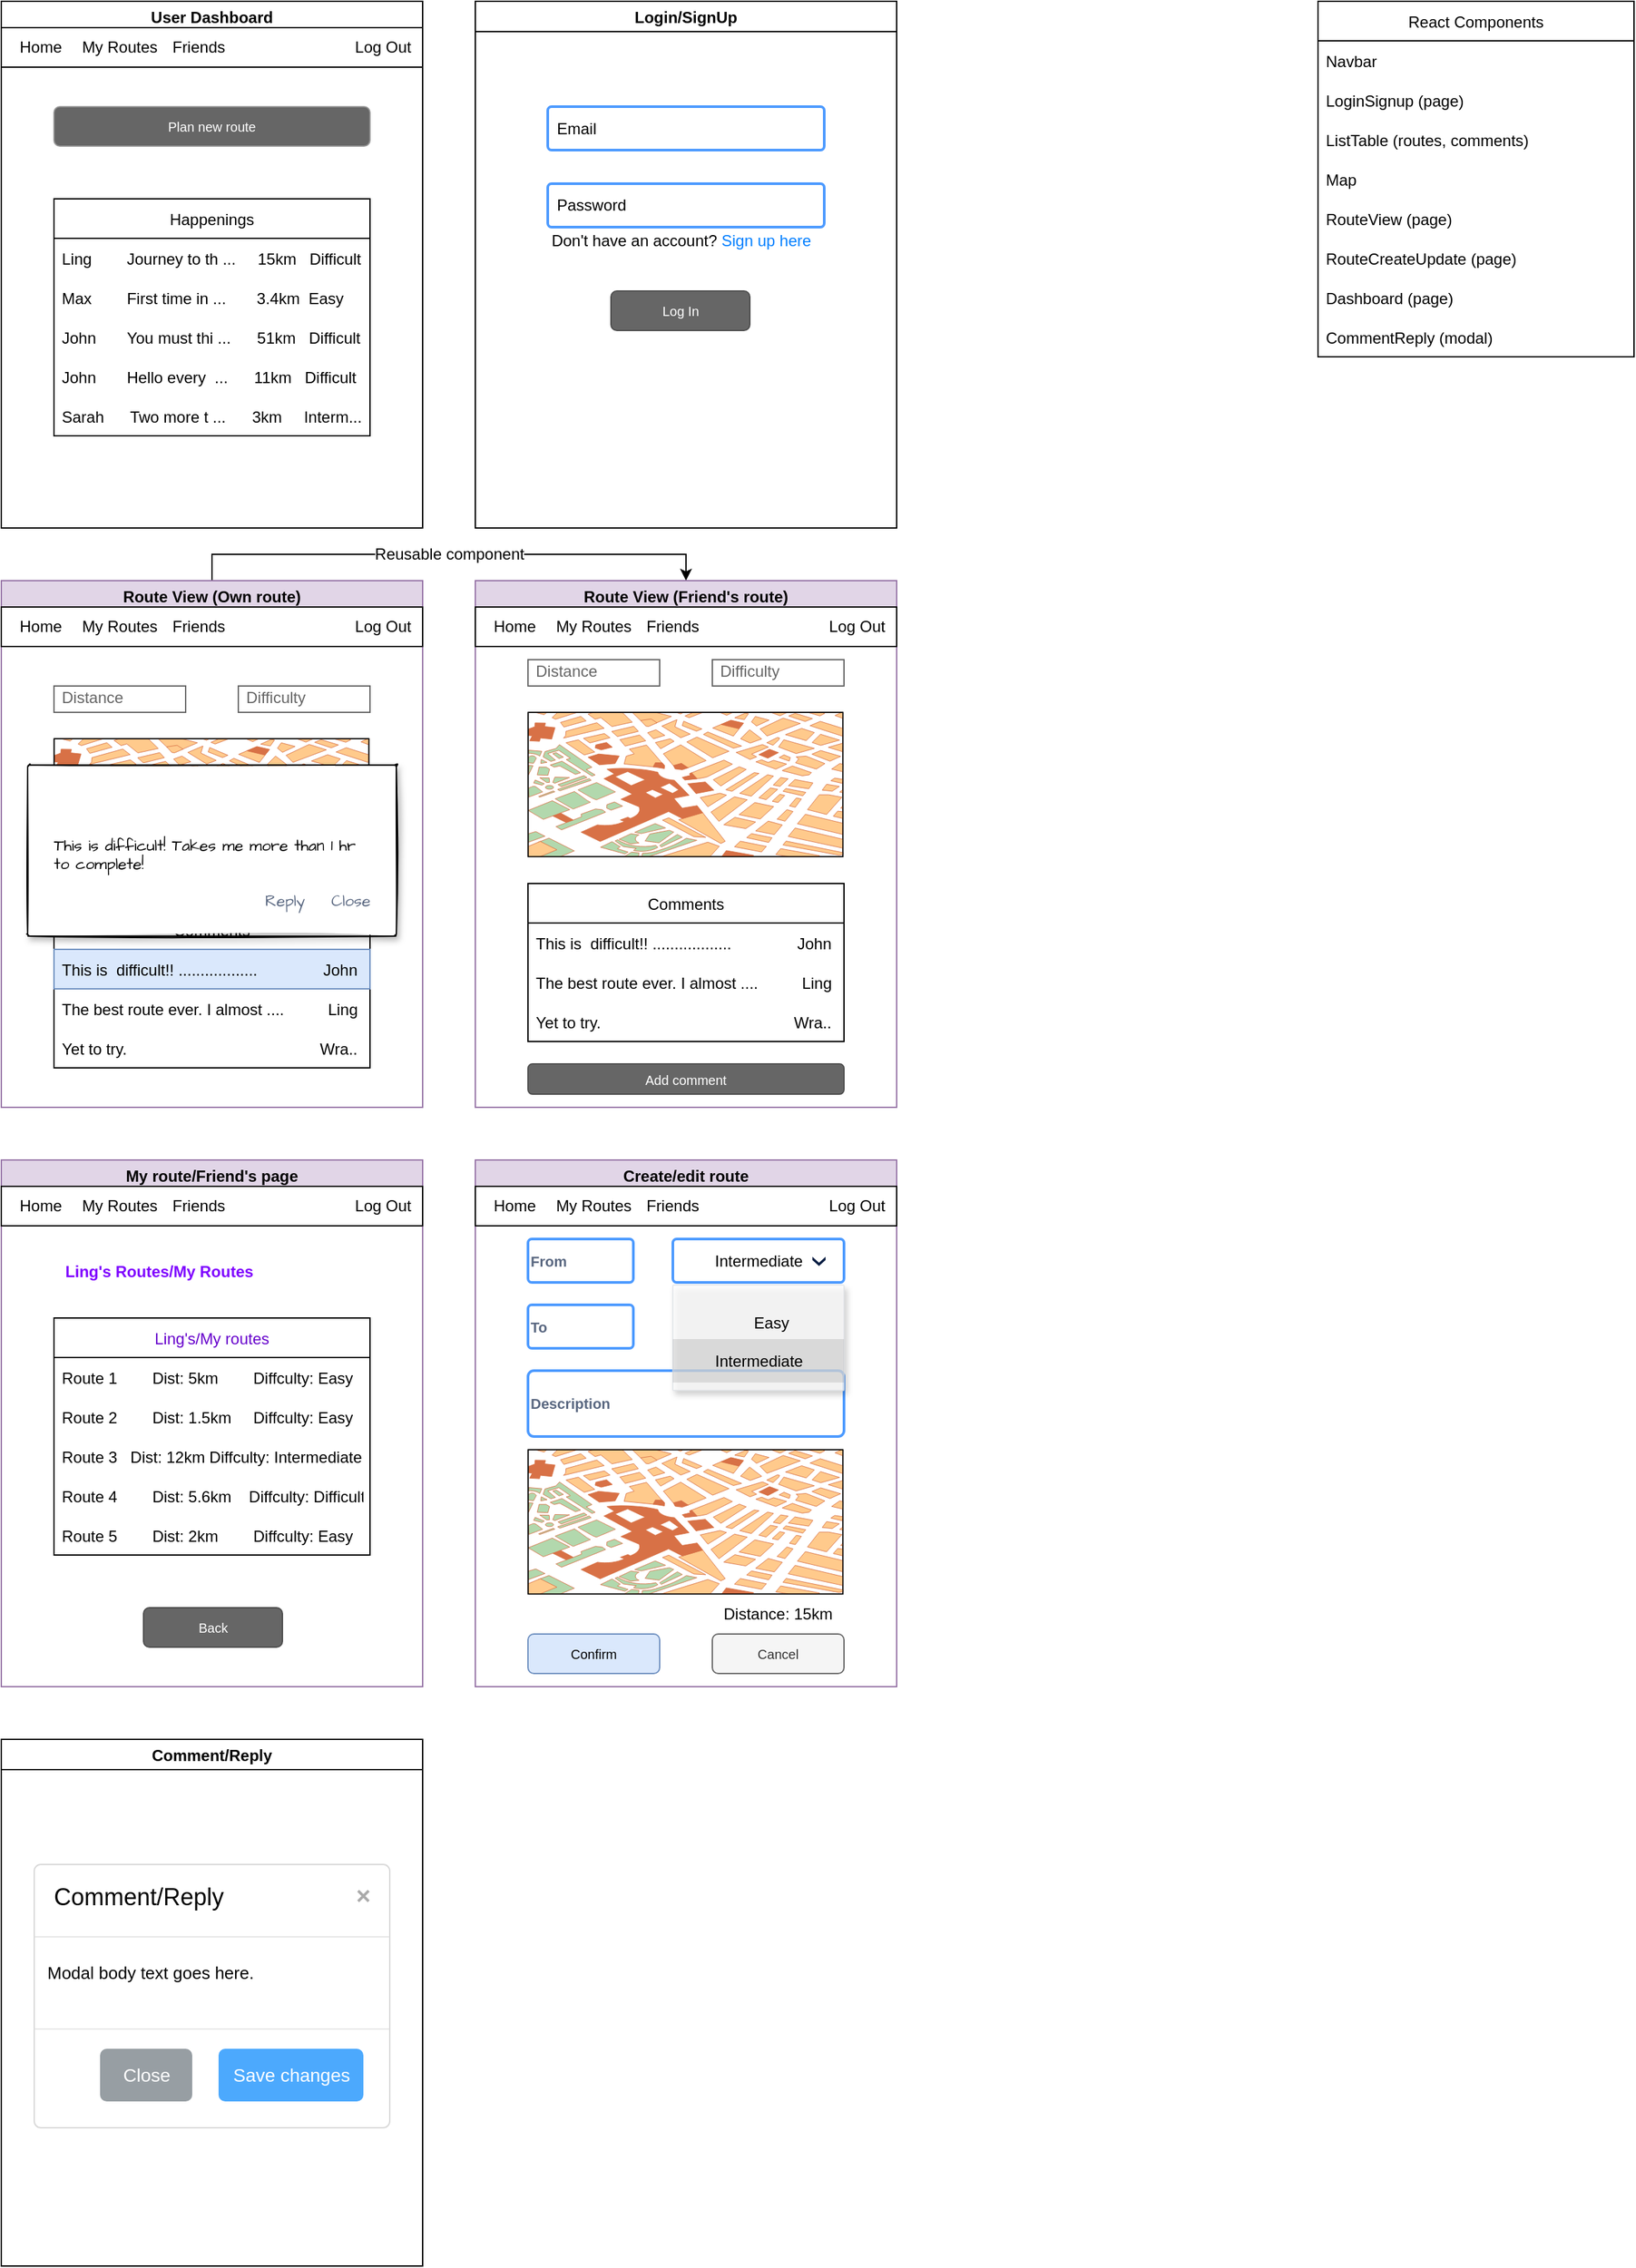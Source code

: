 <mxfile pages="3">
    <diagram id="ijsMgLKI9gWB-3X3msCG" name="wireframe">
        <mxGraphModel dx="857" dy="300" grid="1" gridSize="10" guides="1" tooltips="1" connect="1" arrows="1" fold="1" page="1" pageScale="1" pageWidth="1600" pageHeight="900" math="0" shadow="0">
            <root>
                <mxCell id="0"/>
                <mxCell id="1" parent="0"/>
                <mxCell id="XfzVAtJ2cAbNqWKF-CNj-1" value="User Dashboard" style="swimlane;" parent="1" vertex="1">
                    <mxGeometry x="40" y="40" width="320" height="400" as="geometry"/>
                </mxCell>
                <mxCell id="XfzVAtJ2cAbNqWKF-CNj-4" value="Plan new route" style="rounded=1;html=1;shadow=0;dashed=0;whiteSpace=wrap;fontSize=10;fillColor=#666666;align=center;strokeColor=#999999;fontColor=#ffffff;" parent="XfzVAtJ2cAbNqWKF-CNj-1" vertex="1">
                    <mxGeometry x="40" y="80" width="240" height="30" as="geometry"/>
                </mxCell>
                <mxCell id="XfzVAtJ2cAbNqWKF-CNj-5" value="Happenings" style="swimlane;fontStyle=0;childLayout=stackLayout;horizontal=1;startSize=30;horizontalStack=0;resizeParent=1;resizeParentMax=0;resizeLast=0;collapsible=1;marginBottom=0;" parent="XfzVAtJ2cAbNqWKF-CNj-1" vertex="1">
                    <mxGeometry x="40" y="150" width="240" height="180" as="geometry"/>
                </mxCell>
                <mxCell id="XfzVAtJ2cAbNqWKF-CNj-6" value="Ling        Journey to th ...     15km   Difficult" style="text;strokeColor=none;fillColor=none;align=left;verticalAlign=middle;spacingLeft=4;spacingRight=4;overflow=hidden;points=[[0,0.5],[1,0.5]];portConstraint=eastwest;rotatable=0;" parent="XfzVAtJ2cAbNqWKF-CNj-5" vertex="1">
                    <mxGeometry y="30" width="240" height="30" as="geometry"/>
                </mxCell>
                <mxCell id="XfzVAtJ2cAbNqWKF-CNj-9" value="Max        First time in ...       3.4km  Easy    " style="text;strokeColor=none;fillColor=none;align=left;verticalAlign=middle;spacingLeft=4;spacingRight=4;overflow=hidden;points=[[0,0.5],[1,0.5]];portConstraint=eastwest;rotatable=0;" parent="XfzVAtJ2cAbNqWKF-CNj-5" vertex="1">
                    <mxGeometry y="60" width="240" height="30" as="geometry"/>
                </mxCell>
                <mxCell id="XfzVAtJ2cAbNqWKF-CNj-10" value="John       You must thi ...      51km   Difficult" style="text;strokeColor=none;fillColor=none;align=left;verticalAlign=middle;spacingLeft=4;spacingRight=4;overflow=hidden;points=[[0,0.5],[1,0.5]];portConstraint=eastwest;rotatable=0;" parent="XfzVAtJ2cAbNqWKF-CNj-5" vertex="1">
                    <mxGeometry y="90" width="240" height="30" as="geometry"/>
                </mxCell>
                <mxCell id="DrAzTv0iVDfcV6oroCLQ-33" value="John       Hello every  ...      11km   Difficult" style="text;strokeColor=none;fillColor=none;align=left;verticalAlign=middle;spacingLeft=4;spacingRight=4;overflow=hidden;points=[[0,0.5],[1,0.5]];portConstraint=eastwest;rotatable=0;" parent="XfzVAtJ2cAbNqWKF-CNj-5" vertex="1">
                    <mxGeometry y="120" width="240" height="30" as="geometry"/>
                </mxCell>
                <mxCell id="DrAzTv0iVDfcV6oroCLQ-34" value="Sarah      Two more t ...      3km     Interm..." style="text;strokeColor=none;fillColor=none;align=left;verticalAlign=middle;spacingLeft=4;spacingRight=4;overflow=hidden;points=[[0,0.5],[1,0.5]];portConstraint=eastwest;rotatable=0;" parent="XfzVAtJ2cAbNqWKF-CNj-5" vertex="1">
                    <mxGeometry y="150" width="240" height="30" as="geometry"/>
                </mxCell>
                <mxCell id="dXpXbWHl_RfSbogLZ5bD-14" value="" style="group" parent="XfzVAtJ2cAbNqWKF-CNj-1" vertex="1" connectable="0">
                    <mxGeometry y="20" width="320" height="30" as="geometry"/>
                </mxCell>
                <mxCell id="dXpXbWHl_RfSbogLZ5bD-10" value="" style="rounded=0;whiteSpace=wrap;html=1;fontSize=12;" parent="dXpXbWHl_RfSbogLZ5bD-14" vertex="1">
                    <mxGeometry width="320" height="30" as="geometry"/>
                </mxCell>
                <mxCell id="dXpXbWHl_RfSbogLZ5bD-9" value="Log Out" style="text;html=1;strokeColor=none;fillColor=none;align=center;verticalAlign=middle;whiteSpace=wrap;rounded=0;fontSize=12;" parent="dXpXbWHl_RfSbogLZ5bD-14" vertex="1">
                    <mxGeometry x="260" width="60" height="30" as="geometry"/>
                </mxCell>
                <mxCell id="dXpXbWHl_RfSbogLZ5bD-11" value="Home" style="text;html=1;strokeColor=none;fillColor=none;align=center;verticalAlign=middle;whiteSpace=wrap;rounded=0;fontSize=12;" parent="dXpXbWHl_RfSbogLZ5bD-14" vertex="1">
                    <mxGeometry width="60" height="30" as="geometry"/>
                </mxCell>
                <mxCell id="dXpXbWHl_RfSbogLZ5bD-12" value="My Routes" style="text;html=1;strokeColor=none;fillColor=none;align=center;verticalAlign=middle;whiteSpace=wrap;rounded=0;fontSize=12;" parent="dXpXbWHl_RfSbogLZ5bD-14" vertex="1">
                    <mxGeometry x="60" width="60" height="30" as="geometry"/>
                </mxCell>
                <mxCell id="dXpXbWHl_RfSbogLZ5bD-13" value="Friends" style="text;html=1;strokeColor=none;fillColor=none;align=center;verticalAlign=middle;whiteSpace=wrap;rounded=0;fontSize=12;" parent="dXpXbWHl_RfSbogLZ5bD-14" vertex="1">
                    <mxGeometry x="120" width="60" height="30" as="geometry"/>
                </mxCell>
                <mxCell id="XfzVAtJ2cAbNqWKF-CNj-135" value="Reusable component" style="edgeStyle=orthogonalEdgeStyle;rounded=0;orthogonalLoop=1;jettySize=auto;html=1;exitX=0.5;exitY=0;exitDx=0;exitDy=0;entryX=0.5;entryY=0;entryDx=0;entryDy=0;fontSize=12;" parent="1" source="XfzVAtJ2cAbNqWKF-CNj-57" target="XfzVAtJ2cAbNqWKF-CNj-125" edge="1">
                    <mxGeometry relative="1" as="geometry"/>
                </mxCell>
                <mxCell id="XfzVAtJ2cAbNqWKF-CNj-57" value="Route View (Own route)" style="swimlane;fillColor=#e1d5e7;strokeColor=#9673a6;" parent="1" vertex="1">
                    <mxGeometry x="40" y="480" width="320" height="400" as="geometry"/>
                </mxCell>
                <mxCell id="XfzVAtJ2cAbNqWKF-CNj-82" value="Distance" style="strokeWidth=1;shadow=0;dashed=0;align=center;html=1;shape=mxgraph.mockup.text.textBox;fontColor=#666666;align=left;fontSize=12;spacingLeft=4;spacingTop=-3;strokeColor=#666666;mainText=" parent="XfzVAtJ2cAbNqWKF-CNj-57" vertex="1">
                    <mxGeometry x="40" y="80" width="100" height="20" as="geometry"/>
                </mxCell>
                <mxCell id="XfzVAtJ2cAbNqWKF-CNj-85" value="Difficulty" style="strokeWidth=1;shadow=0;dashed=0;align=center;html=1;shape=mxgraph.mockup.text.textBox;fontColor=#666666;align=left;fontSize=12;spacingLeft=4;spacingTop=-3;strokeColor=#666666;mainText=" parent="XfzVAtJ2cAbNqWKF-CNj-57" vertex="1">
                    <mxGeometry x="180" y="80" width="100" height="20" as="geometry"/>
                </mxCell>
                <mxCell id="XfzVAtJ2cAbNqWKF-CNj-86" value="" style="verticalLabelPosition=bottom;shadow=0;dashed=0;align=center;html=1;verticalAlign=top;strokeWidth=1;shape=mxgraph.mockup.misc.map;fontSize=12;" parent="XfzVAtJ2cAbNqWKF-CNj-57" vertex="1">
                    <mxGeometry x="40" y="120" width="240" height="110" as="geometry"/>
                </mxCell>
                <mxCell id="XfzVAtJ2cAbNqWKF-CNj-87" value="Comments" style="swimlane;fontStyle=0;childLayout=stackLayout;horizontal=1;startSize=30;horizontalStack=0;resizeParent=1;resizeParentMax=0;resizeLast=0;collapsible=1;marginBottom=0;" parent="XfzVAtJ2cAbNqWKF-CNj-57" vertex="1">
                    <mxGeometry x="40" y="250" width="240" height="120" as="geometry"/>
                </mxCell>
                <mxCell id="XfzVAtJ2cAbNqWKF-CNj-88" value="This is  difficult!! ..................               John" style="text;strokeColor=#6c8ebf;fillColor=#dae8fc;align=left;verticalAlign=middle;spacingLeft=4;spacingRight=4;overflow=hidden;points=[[0,0.5],[1,0.5]];portConstraint=eastwest;rotatable=0;" parent="XfzVAtJ2cAbNqWKF-CNj-87" vertex="1">
                    <mxGeometry y="30" width="240" height="30" as="geometry"/>
                </mxCell>
                <mxCell id="XfzVAtJ2cAbNqWKF-CNj-89" value="The best route ever. I almost ....          Ling" style="text;strokeColor=none;fillColor=none;align=left;verticalAlign=middle;spacingLeft=4;spacingRight=4;overflow=hidden;points=[[0,0.5],[1,0.5]];portConstraint=eastwest;rotatable=0;" parent="XfzVAtJ2cAbNqWKF-CNj-87" vertex="1">
                    <mxGeometry y="60" width="240" height="30" as="geometry"/>
                </mxCell>
                <mxCell id="XfzVAtJ2cAbNqWKF-CNj-90" value="Yet to try.                                            Wra.." style="text;strokeColor=none;fillColor=none;align=left;verticalAlign=middle;spacingLeft=4;spacingRight=4;overflow=hidden;points=[[0,0.5],[1,0.5]];portConstraint=eastwest;rotatable=0;" parent="XfzVAtJ2cAbNqWKF-CNj-87" vertex="1">
                    <mxGeometry y="90" width="240" height="30" as="geometry"/>
                </mxCell>
                <mxCell id="XfzVAtJ2cAbNqWKF-CNj-100" value="This is difficult! Takes me more than 1 hr to complete!" style="html=1;rounded=1;fontSize=12;align=left;shadow=1;arcSize=1;whiteSpace=wrap;spacing=20;verticalAlign=top;spacingTop=30;sketch=1;hachureGap=4;pointerEvents=0;fontFamily=Architects Daughter;fontSource=https%3A%2F%2Ffonts.googleapis.com%2Fcss%3Ffamily%3DArchitects%2BDaughter;" parent="XfzVAtJ2cAbNqWKF-CNj-57" vertex="1">
                    <mxGeometry x="20" y="140" width="280" height="130" as="geometry"/>
                </mxCell>
                <mxCell id="XfzVAtJ2cAbNqWKF-CNj-102" value="Close" style="dashed=0;html=1;rounded=1;fillColor=none;strokeColor=none;fontSize=12;align=center;fontStyle=0;strokeWidth=2;fontColor=#596780;sketch=1;hachureGap=4;pointerEvents=0;fontFamily=Architects Daughter;fontSource=https%3A%2F%2Ffonts.googleapis.com%2Fcss%3Ffamily%3DArchitects%2BDaughter;" parent="XfzVAtJ2cAbNqWKF-CNj-100" vertex="1">
                    <mxGeometry x="1" y="1" width="50" height="33" relative="1" as="geometry">
                        <mxPoint x="-60" y="-43" as="offset"/>
                    </mxGeometry>
                </mxCell>
                <mxCell id="XfzVAtJ2cAbNqWKF-CNj-137" value="Reply" style="dashed=0;html=1;rounded=1;fillColor=none;strokeColor=none;fontSize=12;align=center;fontStyle=0;strokeWidth=2;fontColor=#596780;sketch=1;hachureGap=4;pointerEvents=0;fontFamily=Architects Daughter;fontSource=https%3A%2F%2Ffonts.googleapis.com%2Fcss%3Ffamily%3DArchitects%2BDaughter;" parent="XfzVAtJ2cAbNqWKF-CNj-100" vertex="1">
                    <mxGeometry x="1" y="1" width="50" height="33" relative="1" as="geometry">
                        <mxPoint x="-110" y="-43" as="offset"/>
                    </mxGeometry>
                </mxCell>
                <mxCell id="dXpXbWHl_RfSbogLZ5bD-21" value="" style="group" parent="XfzVAtJ2cAbNqWKF-CNj-57" vertex="1" connectable="0">
                    <mxGeometry y="20" width="320" height="30" as="geometry"/>
                </mxCell>
                <mxCell id="dXpXbWHl_RfSbogLZ5bD-22" value="" style="rounded=0;whiteSpace=wrap;html=1;fontSize=12;" parent="dXpXbWHl_RfSbogLZ5bD-21" vertex="1">
                    <mxGeometry width="320" height="30" as="geometry"/>
                </mxCell>
                <mxCell id="dXpXbWHl_RfSbogLZ5bD-23" value="Log Out" style="text;html=1;strokeColor=none;fillColor=none;align=center;verticalAlign=middle;whiteSpace=wrap;rounded=0;fontSize=12;" parent="dXpXbWHl_RfSbogLZ5bD-21" vertex="1">
                    <mxGeometry x="260" width="60" height="30" as="geometry"/>
                </mxCell>
                <mxCell id="dXpXbWHl_RfSbogLZ5bD-24" value="Home" style="text;html=1;strokeColor=none;fillColor=none;align=center;verticalAlign=middle;whiteSpace=wrap;rounded=0;fontSize=12;" parent="dXpXbWHl_RfSbogLZ5bD-21" vertex="1">
                    <mxGeometry width="60" height="30" as="geometry"/>
                </mxCell>
                <mxCell id="dXpXbWHl_RfSbogLZ5bD-25" value="My Routes" style="text;html=1;strokeColor=none;fillColor=none;align=center;verticalAlign=middle;whiteSpace=wrap;rounded=0;fontSize=12;" parent="dXpXbWHl_RfSbogLZ5bD-21" vertex="1">
                    <mxGeometry x="60" width="60" height="30" as="geometry"/>
                </mxCell>
                <mxCell id="dXpXbWHl_RfSbogLZ5bD-26" value="Friends" style="text;html=1;strokeColor=none;fillColor=none;align=center;verticalAlign=middle;whiteSpace=wrap;rounded=0;fontSize=12;" parent="dXpXbWHl_RfSbogLZ5bD-21" vertex="1">
                    <mxGeometry x="120" width="60" height="30" as="geometry"/>
                </mxCell>
                <mxCell id="XfzVAtJ2cAbNqWKF-CNj-113" value="Create/edit route" style="swimlane;fillColor=#e1d5e7;strokeColor=#9673a6;" parent="1" vertex="1">
                    <mxGeometry x="400" y="920" width="320" height="400" as="geometry"/>
                </mxCell>
                <mxCell id="XfzVAtJ2cAbNqWKF-CNj-146" value="Cancel" style="rounded=1;html=1;shadow=0;dashed=0;whiteSpace=wrap;fontSize=10;fillColor=#f5f5f5;align=center;strokeColor=#666666;fontColor=#333333;" parent="XfzVAtJ2cAbNqWKF-CNj-113" vertex="1">
                    <mxGeometry x="180" y="360" width="100" height="30" as="geometry"/>
                </mxCell>
                <mxCell id="dXpXbWHl_RfSbogLZ5bD-15" value="" style="group" parent="XfzVAtJ2cAbNqWKF-CNj-113" vertex="1" connectable="0">
                    <mxGeometry y="20" width="320" height="30" as="geometry"/>
                </mxCell>
                <mxCell id="dXpXbWHl_RfSbogLZ5bD-16" value="" style="rounded=0;whiteSpace=wrap;html=1;fontSize=12;" parent="dXpXbWHl_RfSbogLZ5bD-15" vertex="1">
                    <mxGeometry width="320" height="30" as="geometry"/>
                </mxCell>
                <mxCell id="dXpXbWHl_RfSbogLZ5bD-17" value="Log Out" style="text;html=1;strokeColor=none;fillColor=none;align=center;verticalAlign=middle;whiteSpace=wrap;rounded=0;fontSize=12;" parent="dXpXbWHl_RfSbogLZ5bD-15" vertex="1">
                    <mxGeometry x="260" width="60" height="30" as="geometry"/>
                </mxCell>
                <mxCell id="dXpXbWHl_RfSbogLZ5bD-18" value="Home" style="text;html=1;strokeColor=none;fillColor=none;align=center;verticalAlign=middle;whiteSpace=wrap;rounded=0;fontSize=12;" parent="dXpXbWHl_RfSbogLZ5bD-15" vertex="1">
                    <mxGeometry width="60" height="30" as="geometry"/>
                </mxCell>
                <mxCell id="dXpXbWHl_RfSbogLZ5bD-19" value="My Routes" style="text;html=1;strokeColor=none;fillColor=none;align=center;verticalAlign=middle;whiteSpace=wrap;rounded=0;fontSize=12;" parent="dXpXbWHl_RfSbogLZ5bD-15" vertex="1">
                    <mxGeometry x="60" width="60" height="30" as="geometry"/>
                </mxCell>
                <mxCell id="dXpXbWHl_RfSbogLZ5bD-20" value="Friends" style="text;html=1;strokeColor=none;fillColor=none;align=center;verticalAlign=middle;whiteSpace=wrap;rounded=0;fontSize=12;" parent="dXpXbWHl_RfSbogLZ5bD-15" vertex="1">
                    <mxGeometry x="120" width="60" height="30" as="geometry"/>
                </mxCell>
                <mxCell id="DrAzTv0iVDfcV6oroCLQ-32" value="Confirm" style="rounded=1;html=1;shadow=0;dashed=0;whiteSpace=wrap;fontSize=10;fillColor=#dae8fc;align=center;strokeColor=#6c8ebf;" parent="XfzVAtJ2cAbNqWKF-CNj-113" vertex="1">
                    <mxGeometry x="40" y="360" width="100" height="30" as="geometry"/>
                </mxCell>
                <mxCell id="DrAzTv0iVDfcV6oroCLQ-41" value="" style="group" parent="XfzVAtJ2cAbNqWKF-CNj-113" vertex="1" connectable="0">
                    <mxGeometry x="40" y="60" width="80" height="33" as="geometry"/>
                </mxCell>
                <mxCell id="DrAzTv0iVDfcV6oroCLQ-38" value="" style="rounded=1;arcSize=9;align=left;spacingLeft=5;strokeColor=#4C9AFF;html=1;strokeWidth=2;fontSize=12" parent="DrAzTv0iVDfcV6oroCLQ-41" vertex="1">
                    <mxGeometry width="80" height="33" as="geometry"/>
                </mxCell>
                <mxCell id="DrAzTv0iVDfcV6oroCLQ-37" value="From" style="fillColor=none;strokeColor=none;html=1;fontSize=11;fontStyle=0;align=left;fontColor=#596780;fontStyle=1;fontSize=11" parent="DrAzTv0iVDfcV6oroCLQ-41" vertex="1">
                    <mxGeometry y="6.5" width="75" height="20" as="geometry"/>
                </mxCell>
                <mxCell id="DrAzTv0iVDfcV6oroCLQ-46" value="&lt;span style=&quot;text-align: center&quot;&gt;Intermediate&lt;/span&gt;" style="rounded=1;arcSize=9;fillColor=#ffffff;strokeColor=#4C9AFF;html=1;strokeWidth=2;spacingLeft=30;fontColor=#000000;align=left;fontSize=12;" parent="XfzVAtJ2cAbNqWKF-CNj-113" vertex="1">
                    <mxGeometry x="150" y="60" width="130" height="33" as="geometry"/>
                </mxCell>
                <mxCell id="DrAzTv0iVDfcV6oroCLQ-47" value="" style="shape=step;whiteSpace=wrap;html=1;rounded=0;strokeColor=none;strokeWidth=2;fillColor=#0A1E43;gradientColor=none;fontFamily=Verdana;fontSize=14;fontColor=#000000;align=left;direction=south;size=0.65;" parent="DrAzTv0iVDfcV6oroCLQ-46" vertex="1">
                    <mxGeometry x="1" y="0.5" width="10" height="7" relative="1" as="geometry">
                        <mxPoint x="-24" y="-3" as="offset"/>
                    </mxGeometry>
                </mxCell>
                <mxCell id="DrAzTv0iVDfcV6oroCLQ-52" value="" style="verticalLabelPosition=bottom;shadow=0;dashed=0;align=center;html=1;verticalAlign=top;strokeWidth=1;shape=mxgraph.mockup.misc.map;fontSize=12;" parent="XfzVAtJ2cAbNqWKF-CNj-113" vertex="1">
                    <mxGeometry x="40" y="220" width="240" height="110" as="geometry"/>
                </mxCell>
                <mxCell id="DrAzTv0iVDfcV6oroCLQ-62" value="Distance: 15km" style="text;html=1;strokeColor=none;fillColor=none;align=center;verticalAlign=middle;whiteSpace=wrap;rounded=0;fontSize=12;opacity=70;" parent="XfzVAtJ2cAbNqWKF-CNj-113" vertex="1">
                    <mxGeometry x="180" y="330" width="100" height="30" as="geometry"/>
                </mxCell>
                <mxCell id="DrAzTv0iVDfcV6oroCLQ-42" value="" style="group" parent="XfzVAtJ2cAbNqWKF-CNj-113" vertex="1" connectable="0">
                    <mxGeometry x="40" y="110" width="80" height="33" as="geometry"/>
                </mxCell>
                <mxCell id="DrAzTv0iVDfcV6oroCLQ-43" value="" style="rounded=1;arcSize=9;align=left;spacingLeft=5;strokeColor=#4C9AFF;html=1;strokeWidth=2;fontSize=12" parent="DrAzTv0iVDfcV6oroCLQ-42" vertex="1">
                    <mxGeometry width="80" height="33" as="geometry"/>
                </mxCell>
                <mxCell id="DrAzTv0iVDfcV6oroCLQ-44" value="To" style="fillColor=none;strokeColor=none;html=1;fontSize=11;fontStyle=0;align=left;fontColor=#596780;fontStyle=1;fontSize=11" parent="DrAzTv0iVDfcV6oroCLQ-42" vertex="1">
                    <mxGeometry y="6.5" width="75" height="20" as="geometry"/>
                </mxCell>
                <mxCell id="CLAeYun55J0oCgSKq1kZ-3" value="" style="group" parent="XfzVAtJ2cAbNqWKF-CNj-113" vertex="1" connectable="0">
                    <mxGeometry x="40" y="160" width="240" height="50" as="geometry"/>
                </mxCell>
                <mxCell id="CLAeYun55J0oCgSKq1kZ-4" value="" style="rounded=1;arcSize=9;align=left;spacingLeft=5;strokeColor=#4C9AFF;html=1;strokeWidth=2;fontSize=12" parent="CLAeYun55J0oCgSKq1kZ-3" vertex="1">
                    <mxGeometry width="240" height="50" as="geometry"/>
                </mxCell>
                <mxCell id="CLAeYun55J0oCgSKq1kZ-5" value="Description" style="fillColor=none;strokeColor=none;html=1;fontSize=11;fontStyle=0;align=left;fontColor=#596780;fontStyle=1;fontSize=11" parent="CLAeYun55J0oCgSKq1kZ-3" vertex="1">
                    <mxGeometry y="9.848" width="225" height="30.303" as="geometry"/>
                </mxCell>
                <mxCell id="DrAzTv0iVDfcV6oroCLQ-50" value="Easy&lt;br&gt;" style="html=1;rounded=1;fillColor=#ffffff;strokeColor=#DFE1E5;fontSize=12;align=center;fontColor=#000000;shadow=1;arcSize=1;whiteSpace=wrap;spacing=2;verticalAlign=top;fontStyle=0;spacingLeft=20;spacingTop=15;opacity=70;" parent="XfzVAtJ2cAbNqWKF-CNj-113" vertex="1">
                    <mxGeometry x="150" y="95" width="130" height="80" as="geometry"/>
                </mxCell>
                <mxCell id="DrAzTv0iVDfcV6oroCLQ-51" value="Intermediate" style="rounded=0;fillColor=#000000;strokeColor=none;html=1;opacity=10;resizeWidth=1;fontSize=12;" parent="DrAzTv0iVDfcV6oroCLQ-50" vertex="1">
                    <mxGeometry width="130" height="33" relative="1" as="geometry">
                        <mxPoint y="41" as="offset"/>
                    </mxGeometry>
                </mxCell>
                <mxCell id="XfzVAtJ2cAbNqWKF-CNj-125" value="Route View (Friend's route)" style="swimlane;fillColor=#e1d5e7;strokeColor=#9673a6;" parent="1" vertex="1">
                    <mxGeometry x="400" y="480" width="320" height="400" as="geometry"/>
                </mxCell>
                <mxCell id="XfzVAtJ2cAbNqWKF-CNj-126" value="Distance" style="strokeWidth=1;shadow=0;dashed=0;align=center;html=1;shape=mxgraph.mockup.text.textBox;fontColor=#666666;align=left;fontSize=12;spacingLeft=4;spacingTop=-3;strokeColor=#666666;mainText=" parent="XfzVAtJ2cAbNqWKF-CNj-125" vertex="1">
                    <mxGeometry x="40" y="60" width="100" height="20" as="geometry"/>
                </mxCell>
                <mxCell id="XfzVAtJ2cAbNqWKF-CNj-127" value="Difficulty" style="strokeWidth=1;shadow=0;dashed=0;align=center;html=1;shape=mxgraph.mockup.text.textBox;fontColor=#666666;align=left;fontSize=12;spacingLeft=4;spacingTop=-3;strokeColor=#666666;mainText=" parent="XfzVAtJ2cAbNqWKF-CNj-125" vertex="1">
                    <mxGeometry x="180" y="60" width="100" height="20" as="geometry"/>
                </mxCell>
                <mxCell id="XfzVAtJ2cAbNqWKF-CNj-128" value="" style="verticalLabelPosition=bottom;shadow=0;dashed=0;align=center;html=1;verticalAlign=top;strokeWidth=1;shape=mxgraph.mockup.misc.map;fontSize=12;" parent="XfzVAtJ2cAbNqWKF-CNj-125" vertex="1">
                    <mxGeometry x="40" y="100" width="240" height="110" as="geometry"/>
                </mxCell>
                <mxCell id="XfzVAtJ2cAbNqWKF-CNj-129" value="Comments" style="swimlane;fontStyle=0;childLayout=stackLayout;horizontal=1;startSize=30;horizontalStack=0;resizeParent=1;resizeParentMax=0;resizeLast=0;collapsible=1;marginBottom=0;" parent="XfzVAtJ2cAbNqWKF-CNj-125" vertex="1">
                    <mxGeometry x="40" y="230" width="240" height="120" as="geometry"/>
                </mxCell>
                <mxCell id="XfzVAtJ2cAbNqWKF-CNj-130" value="This is  difficult!! ..................               John" style="text;align=left;verticalAlign=middle;spacingLeft=4;spacingRight=4;overflow=hidden;points=[[0,0.5],[1,0.5]];portConstraint=eastwest;rotatable=0;" parent="XfzVAtJ2cAbNqWKF-CNj-129" vertex="1">
                    <mxGeometry y="30" width="240" height="30" as="geometry"/>
                </mxCell>
                <mxCell id="XfzVAtJ2cAbNqWKF-CNj-131" value="The best route ever. I almost ....          Ling" style="text;strokeColor=none;fillColor=none;align=left;verticalAlign=middle;spacingLeft=4;spacingRight=4;overflow=hidden;points=[[0,0.5],[1,0.5]];portConstraint=eastwest;rotatable=0;" parent="XfzVAtJ2cAbNqWKF-CNj-129" vertex="1">
                    <mxGeometry y="60" width="240" height="30" as="geometry"/>
                </mxCell>
                <mxCell id="XfzVAtJ2cAbNqWKF-CNj-132" value="Yet to try.                                            Wra.." style="text;strokeColor=none;fillColor=none;align=left;verticalAlign=middle;spacingLeft=4;spacingRight=4;overflow=hidden;points=[[0,0.5],[1,0.5]];portConstraint=eastwest;rotatable=0;" parent="XfzVAtJ2cAbNqWKF-CNj-129" vertex="1">
                    <mxGeometry y="90" width="240" height="30" as="geometry"/>
                </mxCell>
                <mxCell id="XfzVAtJ2cAbNqWKF-CNj-136" value="Add comment" style="rounded=1;html=1;shadow=0;dashed=0;whiteSpace=wrap;fontSize=10;fillColor=#666666;align=center;strokeColor=#4D4D4D;fontColor=#ffffff;" parent="XfzVAtJ2cAbNqWKF-CNj-125" vertex="1">
                    <mxGeometry x="40" y="367" width="240" height="23" as="geometry"/>
                </mxCell>
                <mxCell id="dXpXbWHl_RfSbogLZ5bD-27" value="" style="group" parent="XfzVAtJ2cAbNqWKF-CNj-125" vertex="1" connectable="0">
                    <mxGeometry y="20" width="320" height="30" as="geometry"/>
                </mxCell>
                <mxCell id="dXpXbWHl_RfSbogLZ5bD-28" value="" style="rounded=0;whiteSpace=wrap;html=1;fontSize=12;" parent="dXpXbWHl_RfSbogLZ5bD-27" vertex="1">
                    <mxGeometry width="320" height="30" as="geometry"/>
                </mxCell>
                <mxCell id="dXpXbWHl_RfSbogLZ5bD-29" value="Log Out" style="text;html=1;strokeColor=none;fillColor=none;align=center;verticalAlign=middle;whiteSpace=wrap;rounded=0;fontSize=12;" parent="dXpXbWHl_RfSbogLZ5bD-27" vertex="1">
                    <mxGeometry x="260" width="60" height="30" as="geometry"/>
                </mxCell>
                <mxCell id="dXpXbWHl_RfSbogLZ5bD-30" value="Home" style="text;html=1;strokeColor=none;fillColor=none;align=center;verticalAlign=middle;whiteSpace=wrap;rounded=0;fontSize=12;" parent="dXpXbWHl_RfSbogLZ5bD-27" vertex="1">
                    <mxGeometry width="60" height="30" as="geometry"/>
                </mxCell>
                <mxCell id="dXpXbWHl_RfSbogLZ5bD-31" value="My Routes" style="text;html=1;strokeColor=none;fillColor=none;align=center;verticalAlign=middle;whiteSpace=wrap;rounded=0;fontSize=12;" parent="dXpXbWHl_RfSbogLZ5bD-27" vertex="1">
                    <mxGeometry x="60" width="60" height="30" as="geometry"/>
                </mxCell>
                <mxCell id="dXpXbWHl_RfSbogLZ5bD-32" value="Friends" style="text;html=1;strokeColor=none;fillColor=none;align=center;verticalAlign=middle;whiteSpace=wrap;rounded=0;fontSize=12;" parent="dXpXbWHl_RfSbogLZ5bD-27" vertex="1">
                    <mxGeometry x="120" width="60" height="30" as="geometry"/>
                </mxCell>
                <mxCell id="DrAzTv0iVDfcV6oroCLQ-7" value="React Components" style="swimlane;fontStyle=0;childLayout=stackLayout;horizontal=1;startSize=30;horizontalStack=0;resizeParent=1;resizeParentMax=0;resizeLast=0;collapsible=1;marginBottom=0;" parent="1" vertex="1">
                    <mxGeometry x="1040" y="40" width="240" height="270" as="geometry"/>
                </mxCell>
                <mxCell id="DrAzTv0iVDfcV6oroCLQ-12" value="Navbar" style="text;strokeColor=none;fillColor=none;align=left;verticalAlign=middle;spacingLeft=4;spacingRight=4;overflow=hidden;points=[[0,0.5],[1,0.5]];portConstraint=eastwest;rotatable=0;" parent="DrAzTv0iVDfcV6oroCLQ-7" vertex="1">
                    <mxGeometry y="30" width="240" height="30" as="geometry"/>
                </mxCell>
                <mxCell id="NoQg43LQROMswU2Th6id-4" value="LoginSignup (page) " style="text;strokeColor=none;fillColor=none;align=left;verticalAlign=middle;spacingLeft=4;spacingRight=4;overflow=hidden;points=[[0,0.5],[1,0.5]];portConstraint=eastwest;rotatable=0;" parent="DrAzTv0iVDfcV6oroCLQ-7" vertex="1">
                    <mxGeometry y="60" width="240" height="30" as="geometry"/>
                </mxCell>
                <mxCell id="DrAzTv0iVDfcV6oroCLQ-13" value="ListTable (routes, comments)" style="text;strokeColor=none;fillColor=none;align=left;verticalAlign=middle;spacingLeft=4;spacingRight=4;overflow=hidden;points=[[0,0.5],[1,0.5]];portConstraint=eastwest;rotatable=0;" parent="DrAzTv0iVDfcV6oroCLQ-7" vertex="1">
                    <mxGeometry y="90" width="240" height="30" as="geometry"/>
                </mxCell>
                <mxCell id="DrAzTv0iVDfcV6oroCLQ-14" value="Map" style="text;strokeColor=none;fillColor=none;align=left;verticalAlign=middle;spacingLeft=4;spacingRight=4;overflow=hidden;points=[[0,0.5],[1,0.5]];portConstraint=eastwest;rotatable=0;" parent="DrAzTv0iVDfcV6oroCLQ-7" vertex="1">
                    <mxGeometry y="120" width="240" height="30" as="geometry"/>
                </mxCell>
                <mxCell id="DrAzTv0iVDfcV6oroCLQ-15" value="RouteView (page)" style="text;strokeColor=none;fillColor=none;align=left;verticalAlign=middle;spacingLeft=4;spacingRight=4;overflow=hidden;points=[[0,0.5],[1,0.5]];portConstraint=eastwest;rotatable=0;" parent="DrAzTv0iVDfcV6oroCLQ-7" vertex="1">
                    <mxGeometry y="150" width="240" height="30" as="geometry"/>
                </mxCell>
                <mxCell id="OruQ4zVPPU3PmZqMPeRV-1" value="RouteCreateUpdate (page)" style="text;strokeColor=none;fillColor=none;align=left;verticalAlign=middle;spacingLeft=4;spacingRight=4;overflow=hidden;points=[[0,0.5],[1,0.5]];portConstraint=eastwest;rotatable=0;" parent="DrAzTv0iVDfcV6oroCLQ-7" vertex="1">
                    <mxGeometry y="180" width="240" height="30" as="geometry"/>
                </mxCell>
                <mxCell id="DrAzTv0iVDfcV6oroCLQ-16" value="Dashboard (page)" style="text;strokeColor=none;fillColor=none;align=left;verticalAlign=middle;spacingLeft=4;spacingRight=4;overflow=hidden;points=[[0,0.5],[1,0.5]];portConstraint=eastwest;rotatable=0;" parent="DrAzTv0iVDfcV6oroCLQ-7" vertex="1">
                    <mxGeometry y="210" width="240" height="30" as="geometry"/>
                </mxCell>
                <mxCell id="OruQ4zVPPU3PmZqMPeRV-2" value="CommentReply (modal)" style="text;strokeColor=none;fillColor=none;align=left;verticalAlign=middle;spacingLeft=4;spacingRight=4;overflow=hidden;points=[[0,0.5],[1,0.5]];portConstraint=eastwest;rotatable=0;" parent="DrAzTv0iVDfcV6oroCLQ-7" vertex="1">
                    <mxGeometry y="240" width="240" height="30" as="geometry"/>
                </mxCell>
                <mxCell id="DrAzTv0iVDfcV6oroCLQ-17" value="My route/Friend's page" style="swimlane;fillColor=#e1d5e7;strokeColor=#9673a6;" parent="1" vertex="1">
                    <mxGeometry x="40" y="920" width="320" height="400" as="geometry"/>
                </mxCell>
                <mxCell id="DrAzTv0iVDfcV6oroCLQ-18" value="Ling's/My routes" style="swimlane;fontStyle=0;childLayout=stackLayout;horizontal=1;startSize=30;horizontalStack=0;resizeParent=1;resizeParentMax=0;resizeLast=0;collapsible=1;marginBottom=0;fontColor=#6600CC;" parent="DrAzTv0iVDfcV6oroCLQ-17" vertex="1">
                    <mxGeometry x="40" y="120" width="240" height="180" as="geometry"/>
                </mxCell>
                <mxCell id="DrAzTv0iVDfcV6oroCLQ-19" value="Route 1        Dist: 5km        Diffculty: Easy" style="text;strokeColor=none;fillColor=none;align=left;verticalAlign=middle;spacingLeft=4;spacingRight=4;overflow=hidden;points=[[0,0.5],[1,0.5]];portConstraint=eastwest;rotatable=0;" parent="DrAzTv0iVDfcV6oroCLQ-18" vertex="1">
                    <mxGeometry y="30" width="240" height="30" as="geometry"/>
                </mxCell>
                <mxCell id="DrAzTv0iVDfcV6oroCLQ-20" value="Route 2        Dist: 1.5km     Diffculty: Easy    " style="text;strokeColor=none;fillColor=none;align=left;verticalAlign=middle;spacingLeft=4;spacingRight=4;overflow=hidden;points=[[0,0.5],[1,0.5]];portConstraint=eastwest;rotatable=0;" parent="DrAzTv0iVDfcV6oroCLQ-18" vertex="1">
                    <mxGeometry y="60" width="240" height="30" as="geometry"/>
                </mxCell>
                <mxCell id="DrAzTv0iVDfcV6oroCLQ-21" value="Route 3   Dist: 12km Diffculty: Intermediate" style="text;strokeColor=none;fillColor=none;align=left;verticalAlign=middle;spacingLeft=4;spacingRight=4;overflow=hidden;points=[[0,0.5],[1,0.5]];portConstraint=eastwest;rotatable=0;" parent="DrAzTv0iVDfcV6oroCLQ-18" vertex="1">
                    <mxGeometry y="90" width="240" height="30" as="geometry"/>
                </mxCell>
                <mxCell id="DrAzTv0iVDfcV6oroCLQ-22" value="Route 4        Dist: 5.6km    Diffculty: Difficult" style="text;strokeColor=none;fillColor=none;align=left;verticalAlign=middle;spacingLeft=4;spacingRight=4;overflow=hidden;points=[[0,0.5],[1,0.5]];portConstraint=eastwest;rotatable=0;" parent="DrAzTv0iVDfcV6oroCLQ-18" vertex="1">
                    <mxGeometry y="120" width="240" height="30" as="geometry"/>
                </mxCell>
                <mxCell id="DrAzTv0iVDfcV6oroCLQ-23" value="Route 5        Dist: 2km        Diffculty: Easy" style="text;strokeColor=none;fillColor=none;align=left;verticalAlign=middle;spacingLeft=4;spacingRight=4;overflow=hidden;points=[[0,0.5],[1,0.5]];portConstraint=eastwest;rotatable=0;" parent="DrAzTv0iVDfcV6oroCLQ-18" vertex="1">
                    <mxGeometry y="150" width="240" height="30" as="geometry"/>
                </mxCell>
                <mxCell id="DrAzTv0iVDfcV6oroCLQ-24" value="Ling's Routes/My Routes" style="text;html=1;align=center;verticalAlign=middle;whiteSpace=wrap;rounded=0;fontSize=12;fontColor=#7F00FF;fontStyle=1" parent="DrAzTv0iVDfcV6oroCLQ-17" vertex="1">
                    <mxGeometry x="40" y="70" width="160" height="30" as="geometry"/>
                </mxCell>
                <mxCell id="DrAzTv0iVDfcV6oroCLQ-25" value="Back" style="rounded=1;html=1;shadow=0;dashed=0;whiteSpace=wrap;fontSize=10;fillColor=#666666;align=center;strokeColor=#4D4D4D;fontColor=#ffffff;" parent="DrAzTv0iVDfcV6oroCLQ-17" vertex="1">
                    <mxGeometry x="108" y="340" width="105.5" height="30" as="geometry"/>
                </mxCell>
                <mxCell id="DrAzTv0iVDfcV6oroCLQ-26" value="" style="group" parent="DrAzTv0iVDfcV6oroCLQ-17" vertex="1" connectable="0">
                    <mxGeometry y="20" width="320" height="30" as="geometry"/>
                </mxCell>
                <mxCell id="DrAzTv0iVDfcV6oroCLQ-27" value="" style="rounded=0;whiteSpace=wrap;html=1;fontSize=12;" parent="DrAzTv0iVDfcV6oroCLQ-26" vertex="1">
                    <mxGeometry width="320" height="30" as="geometry"/>
                </mxCell>
                <mxCell id="DrAzTv0iVDfcV6oroCLQ-28" value="Log Out" style="text;html=1;strokeColor=none;fillColor=none;align=center;verticalAlign=middle;whiteSpace=wrap;rounded=0;fontSize=12;" parent="DrAzTv0iVDfcV6oroCLQ-26" vertex="1">
                    <mxGeometry x="260" width="60" height="30" as="geometry"/>
                </mxCell>
                <mxCell id="DrAzTv0iVDfcV6oroCLQ-29" value="Home" style="text;html=1;strokeColor=none;fillColor=none;align=center;verticalAlign=middle;whiteSpace=wrap;rounded=0;fontSize=12;" parent="DrAzTv0iVDfcV6oroCLQ-26" vertex="1">
                    <mxGeometry width="60" height="30" as="geometry"/>
                </mxCell>
                <mxCell id="DrAzTv0iVDfcV6oroCLQ-30" value="My Routes" style="text;html=1;strokeColor=none;fillColor=none;align=center;verticalAlign=middle;whiteSpace=wrap;rounded=0;fontSize=12;" parent="DrAzTv0iVDfcV6oroCLQ-26" vertex="1">
                    <mxGeometry x="60" width="60" height="30" as="geometry"/>
                </mxCell>
                <mxCell id="DrAzTv0iVDfcV6oroCLQ-31" value="Friends" style="text;html=1;strokeColor=none;fillColor=none;align=center;verticalAlign=middle;whiteSpace=wrap;rounded=0;fontSize=12;" parent="DrAzTv0iVDfcV6oroCLQ-26" vertex="1">
                    <mxGeometry x="120" width="60" height="30" as="geometry"/>
                </mxCell>
                <mxCell id="OruQ4zVPPU3PmZqMPeRV-3" value="Comment/Reply" style="swimlane;" parent="1" vertex="1">
                    <mxGeometry x="40" y="1360" width="320" height="400" as="geometry"/>
                </mxCell>
                <mxCell id="OruQ4zVPPU3PmZqMPeRV-18" value="Comment/Reply" style="html=1;shadow=0;dashed=0;shape=mxgraph.bootstrap.rrect;rSize=5;html=1;strokeColor=#C8C8C8;fillColor=#ffffff;whiteSpace=wrap;verticalAlign=top;align=left;fontSize=18;spacing=15;spacingTop=-5;opacity=70;" parent="OruQ4zVPPU3PmZqMPeRV-3" vertex="1">
                    <mxGeometry x="25" y="95" width="270" height="200" as="geometry"/>
                </mxCell>
                <mxCell id="OruQ4zVPPU3PmZqMPeRV-19" value="" style="shape=line;strokeColor=#dddddd;resizeWidth=1;fontSize=12;align=center;opacity=70;" parent="OruQ4zVPPU3PmZqMPeRV-18" vertex="1">
                    <mxGeometry width="270" height="10" relative="1" as="geometry">
                        <mxPoint y="50" as="offset"/>
                    </mxGeometry>
                </mxCell>
                <mxCell id="OruQ4zVPPU3PmZqMPeRV-20" value="" style="html=1;shadow=0;dashed=0;shape=mxgraph.bootstrap.x;strokeColor=#868686;strokeWidth=2;fontSize=12;align=center;opacity=70;" parent="OruQ4zVPPU3PmZqMPeRV-18" vertex="1">
                    <mxGeometry x="1" width="8" height="8" relative="1" as="geometry">
                        <mxPoint x="-24" y="20" as="offset"/>
                    </mxGeometry>
                </mxCell>
                <mxCell id="OruQ4zVPPU3PmZqMPeRV-21" value="Modal body text goes here." style="strokeColor=none;fillColor=none;resizeWidth=1;align=left;verticalAlign=top;spacing=10;fontSize=13;opacity=70;" parent="OruQ4zVPPU3PmZqMPeRV-18" vertex="1">
                    <mxGeometry width="270" height="40" relative="1" as="geometry">
                        <mxPoint y="60" as="offset"/>
                    </mxGeometry>
                </mxCell>
                <mxCell id="OruQ4zVPPU3PmZqMPeRV-22" value="" style="shape=line;strokeColor=#dddddd;resizeWidth=1;fontSize=12;align=center;opacity=70;" parent="OruQ4zVPPU3PmZqMPeRV-18" vertex="1">
                    <mxGeometry width="270" height="10" relative="1" as="geometry">
                        <mxPoint y="120" as="offset"/>
                    </mxGeometry>
                </mxCell>
                <mxCell id="OruQ4zVPPU3PmZqMPeRV-23" value="Save changes" style="html=1;shadow=0;dashed=0;shape=mxgraph.bootstrap.rrect;rSize=5;fillColor=#0085FC;strokeColor=none;fontColor=#FFFFFF;fontSize=14;align=center;opacity=70;" parent="OruQ4zVPPU3PmZqMPeRV-18" vertex="1">
                    <mxGeometry x="1" y="1" width="110" height="40" relative="1" as="geometry">
                        <mxPoint x="-130" y="-60" as="offset"/>
                    </mxGeometry>
                </mxCell>
                <mxCell id="OruQ4zVPPU3PmZqMPeRV-24" value="Close" style="html=1;shadow=0;dashed=0;shape=mxgraph.bootstrap.rrect;rSize=5;fillColor=#6C757D;strokeColor=none;fontColor=#FFFFFF;fontSize=14;align=center;opacity=70;" parent="OruQ4zVPPU3PmZqMPeRV-18" vertex="1">
                    <mxGeometry x="1" y="1" width="70" height="40" relative="1" as="geometry">
                        <mxPoint x="-220" y="-60" as="offset"/>
                    </mxGeometry>
                </mxCell>
                <mxCell id="X-eJFx9BVWwnLqFw3pjz-1" value="Login/SignUp" style="swimlane;" parent="1" vertex="1">
                    <mxGeometry x="400" y="40" width="320" height="400" as="geometry"/>
                </mxCell>
                <mxCell id="X-eJFx9BVWwnLqFw3pjz-12" value="Email" style="rounded=1;arcSize=9;align=left;spacingLeft=5;strokeColor=#4C9AFF;html=1;strokeWidth=2;fontSize=12" parent="X-eJFx9BVWwnLqFw3pjz-1" vertex="1">
                    <mxGeometry x="55" y="80" width="210" height="33" as="geometry"/>
                </mxCell>
                <mxCell id="X-eJFx9BVWwnLqFw3pjz-13" value="Password" style="rounded=1;arcSize=9;align=left;spacingLeft=5;strokeColor=#4C9AFF;html=1;strokeWidth=2;fontSize=12" parent="X-eJFx9BVWwnLqFw3pjz-1" vertex="1">
                    <mxGeometry x="55" y="138.5" width="210" height="33" as="geometry"/>
                </mxCell>
                <mxCell id="NoQg43LQROMswU2Th6id-1" value="Log In" style="rounded=1;html=1;shadow=0;dashed=0;whiteSpace=wrap;fontSize=10;fillColor=#666666;align=center;strokeColor=#4D4D4D;fontColor=#ffffff;" parent="X-eJFx9BVWwnLqFw3pjz-1" vertex="1">
                    <mxGeometry x="103" y="220" width="105.5" height="30" as="geometry"/>
                </mxCell>
                <mxCell id="NoQg43LQROMswU2Th6id-2" value="Don't have an account? &lt;font color=&quot;#007fff&quot;&gt;Sign up here&lt;/font&gt;" style="text;html=1;align=center;verticalAlign=middle;resizable=0;points=[];autosize=1;strokeColor=none;fillColor=none;" parent="X-eJFx9BVWwnLqFw3pjz-1" vertex="1">
                    <mxGeometry x="50.75" y="171.5" width="210" height="20" as="geometry"/>
                </mxCell>
            </root>
        </mxGraphModel>
    </diagram>
    <diagram id="_VjJol_CfnQg-QmdPqkh" name="schema">
        <mxGraphModel dx="857" dy="300" grid="1" gridSize="10" guides="1" tooltips="1" connect="1" arrows="1" fold="1" page="1" pageScale="1" pageWidth="1600" pageHeight="900" math="0" shadow="0">
            <root>
                <mxCell id="7RgW5uCoZDh70bvNTQar-0"/>
                <mxCell id="7RgW5uCoZDh70bvNTQar-1" parent="7RgW5uCoZDh70bvNTQar-0"/>
                <mxCell id="7RgW5uCoZDh70bvNTQar-2" value="user" style="swimlane;fontStyle=0;childLayout=stackLayout;horizontal=1;startSize=26;fillColor=none;horizontalStack=0;resizeParent=1;resizeParentMax=0;resizeLast=0;collapsible=1;marginBottom=0;fontSize=12;" parent="7RgW5uCoZDh70bvNTQar-1" vertex="1">
                    <mxGeometry x="40" y="290" width="220" height="130" as="geometry"/>
                </mxCell>
                <mxCell id="7RgW5uCoZDh70bvNTQar-3" value="+ user_id: serial PRIMARY KEY" style="text;strokeColor=none;fillColor=none;align=left;verticalAlign=top;spacingLeft=4;spacingRight=4;overflow=hidden;rotatable=0;points=[[0,0.5],[1,0.5]];portConstraint=eastwest;fontSize=12;" parent="7RgW5uCoZDh70bvNTQar-2" vertex="1">
                    <mxGeometry y="26" width="220" height="26" as="geometry"/>
                </mxCell>
                <mxCell id="7RgW5uCoZDh70bvNTQar-6" value="+ username: varchar(50) UNIQUE (validation)" style="text;strokeColor=none;fillColor=none;align=left;verticalAlign=top;spacingLeft=4;spacingRight=4;overflow=hidden;rotatable=0;points=[[0,0.5],[1,0.5]];portConstraint=eastwest;fontSize=12;" parent="7RgW5uCoZDh70bvNTQar-2" vertex="1">
                    <mxGeometry y="52" width="220" height="26" as="geometry"/>
                </mxCell>
                <mxCell id="7RgW5uCoZDh70bvNTQar-4" value="+ password: text (hashed string)" style="text;strokeColor=none;fillColor=none;align=left;verticalAlign=top;spacingLeft=4;spacingRight=4;overflow=hidden;rotatable=0;points=[[0,0.5],[1,0.5]];portConstraint=eastwest;fontSize=12;" parent="7RgW5uCoZDh70bvNTQar-2" vertex="1">
                    <mxGeometry y="78" width="220" height="26" as="geometry"/>
                </mxCell>
                <mxCell id="7RgW5uCoZDh70bvNTQar-5" value="+ email: varchar(50) (email validation)" style="text;strokeColor=none;fillColor=none;align=left;verticalAlign=top;spacingLeft=4;spacingRight=4;overflow=hidden;rotatable=0;points=[[0,0.5],[1,0.5]];portConstraint=eastwest;fontSize=12;" parent="7RgW5uCoZDh70bvNTQar-2" vertex="1">
                    <mxGeometry y="104" width="220" height="26" as="geometry"/>
                </mxCell>
                <mxCell id="7RgW5uCoZDh70bvNTQar-7" value="route" style="swimlane;fontStyle=0;childLayout=stackLayout;horizontal=1;startSize=26;fillColor=none;horizontalStack=0;resizeParent=1;resizeParentMax=0;resizeLast=0;collapsible=1;marginBottom=0;fontSize=12;" parent="7RgW5uCoZDh70bvNTQar-1" vertex="1">
                    <mxGeometry x="360" y="40" width="220" height="234" as="geometry"/>
                </mxCell>
                <mxCell id="7RgW5uCoZDh70bvNTQar-8" value="+ route_id: serial PRIMARY KEY" style="text;strokeColor=none;fillColor=none;align=left;verticalAlign=top;spacingLeft=4;spacingRight=4;overflow=hidden;rotatable=0;points=[[0,0.5],[1,0.5]];portConstraint=eastwest;fontSize=12;" parent="7RgW5uCoZDh70bvNTQar-7" vertex="1">
                    <mxGeometry y="26" width="220" height="26" as="geometry"/>
                </mxCell>
                <mxCell id="7RgW5uCoZDh70bvNTQar-11" value="+ userFK: user_id (FOREIGN KEY)" style="text;strokeColor=none;fillColor=none;align=left;verticalAlign=top;spacingLeft=4;spacingRight=4;overflow=hidden;rotatable=0;points=[[0,0.5],[1,0.5]];portConstraint=eastwest;fontSize=12;" parent="7RgW5uCoZDh70bvNTQar-7" vertex="1">
                    <mxGeometry y="52" width="220" height="26" as="geometry"/>
                </mxCell>
                <mxCell id="7RgW5uCoZDh70bvNTQar-9" value="+ title: text" style="text;strokeColor=none;fillColor=none;align=left;verticalAlign=top;spacingLeft=4;spacingRight=4;overflow=hidden;rotatable=0;points=[[0,0.5],[1,0.5]];portConstraint=eastwest;fontSize=12;" parent="7RgW5uCoZDh70bvNTQar-7" vertex="1">
                    <mxGeometry y="78" width="220" height="26" as="geometry"/>
                </mxCell>
                <mxCell id="7RgW5uCoZDh70bvNTQar-10" value="+ route: geojson text? (dist, polyline)" style="text;strokeColor=none;fillColor=none;align=left;verticalAlign=top;spacingLeft=4;spacingRight=4;overflow=hidden;rotatable=0;points=[[0,0.5],[1,0.5]];portConstraint=eastwest;fontSize=12;" parent="7RgW5uCoZDh70bvNTQar-7" vertex="1">
                    <mxGeometry y="104" width="220" height="26" as="geometry"/>
                </mxCell>
                <mxCell id="7RgW5uCoZDh70bvNTQar-13" value="+ difficulty: varchar(15) REQUIRED" style="text;strokeColor=none;fillColor=none;align=left;verticalAlign=top;spacingLeft=4;spacingRight=4;overflow=hidden;rotatable=0;points=[[0,0.5],[1,0.5]];portConstraint=eastwest;fontSize=12;" parent="7RgW5uCoZDh70bvNTQar-7" vertex="1">
                    <mxGeometry y="130" width="220" height="26" as="geometry"/>
                </mxCell>
                <mxCell id="FwcoRgZNOfUC-XOndEz9-0" value="+ description: text" style="text;strokeColor=none;fillColor=none;align=left;verticalAlign=top;spacingLeft=4;spacingRight=4;overflow=hidden;rotatable=0;points=[[0,0.5],[1,0.5]];portConstraint=eastwest;fontSize=12;" parent="7RgW5uCoZDh70bvNTQar-7" vertex="1">
                    <mxGeometry y="156" width="220" height="26" as="geometry"/>
                </mxCell>
                <mxCell id="7RgW5uCoZDh70bvNTQar-22" value="+ created: date" style="text;strokeColor=none;fillColor=none;align=left;verticalAlign=top;spacingLeft=4;spacingRight=4;overflow=hidden;rotatable=0;points=[[0,0.5],[1,0.5]];portConstraint=eastwest;fontSize=12;" parent="7RgW5uCoZDh70bvNTQar-7" vertex="1">
                    <mxGeometry y="182" width="220" height="26" as="geometry"/>
                </mxCell>
                <mxCell id="kMMqYh-cf7cKlUgTg8Pq-0" value="+ edited: date" style="text;strokeColor=none;fillColor=none;align=left;verticalAlign=top;spacingLeft=4;spacingRight=4;overflow=hidden;rotatable=0;points=[[0,0.5],[1,0.5]];portConstraint=eastwest;fontSize=12;" parent="7RgW5uCoZDh70bvNTQar-7" vertex="1">
                    <mxGeometry y="208" width="220" height="26" as="geometry"/>
                </mxCell>
                <mxCell id="7RgW5uCoZDh70bvNTQar-14" value="comment" style="swimlane;fontStyle=0;childLayout=stackLayout;horizontal=1;startSize=26;fillColor=none;horizontalStack=0;resizeParent=1;resizeParentMax=0;resizeLast=0;collapsible=1;marginBottom=0;fontSize=12;" parent="7RgW5uCoZDh70bvNTQar-1" vertex="1">
                    <mxGeometry x="650" y="194" width="220" height="156" as="geometry"/>
                </mxCell>
                <mxCell id="7RgW5uCoZDh70bvNTQar-15" value="+ comment_id: serial PRIMARY KEY" style="text;strokeColor=none;fillColor=none;align=left;verticalAlign=top;spacingLeft=4;spacingRight=4;overflow=hidden;rotatable=0;points=[[0,0.5],[1,0.5]];portConstraint=eastwest;fontSize=12;" parent="7RgW5uCoZDh70bvNTQar-14" vertex="1">
                    <mxGeometry y="26" width="220" height="26" as="geometry"/>
                </mxCell>
                <mxCell id="7RgW5uCoZDh70bvNTQar-16" value="+ comment: text" style="text;strokeColor=none;fillColor=none;align=left;verticalAlign=top;spacingLeft=4;spacingRight=4;overflow=hidden;rotatable=0;points=[[0,0.5],[1,0.5]];portConstraint=eastwest;fontSize=12;" parent="7RgW5uCoZDh70bvNTQar-14" vertex="1">
                    <mxGeometry y="52" width="220" height="26" as="geometry"/>
                </mxCell>
                <mxCell id="7RgW5uCoZDh70bvNTQar-17" value="+ routeFK: route_id (FOREIGN KEY)" style="text;strokeColor=none;fillColor=none;align=left;verticalAlign=top;spacingLeft=4;spacingRight=4;overflow=hidden;rotatable=0;points=[[0,0.5],[1,0.5]];portConstraint=eastwest;fontSize=12;" parent="7RgW5uCoZDh70bvNTQar-14" vertex="1">
                    <mxGeometry y="78" width="220" height="26" as="geometry"/>
                </mxCell>
                <mxCell id="7RgW5uCoZDh70bvNTQar-33" value="+ author: user_id(FOREIGN KEY)" style="text;strokeColor=none;fillColor=none;align=left;verticalAlign=top;spacingLeft=4;spacingRight=4;overflow=hidden;rotatable=0;points=[[0,0.5],[1,0.5]];portConstraint=eastwest;fontSize=12;" parent="7RgW5uCoZDh70bvNTQar-14" vertex="1">
                    <mxGeometry y="104" width="220" height="26" as="geometry"/>
                </mxCell>
                <mxCell id="7RgW5uCoZDh70bvNTQar-20" value="+ timestamp: date" style="text;strokeColor=none;fillColor=none;align=left;verticalAlign=top;spacingLeft=4;spacingRight=4;overflow=hidden;rotatable=0;points=[[0,0.5],[1,0.5]];portConstraint=eastwest;fontSize=12;" parent="7RgW5uCoZDh70bvNTQar-14" vertex="1">
                    <mxGeometry y="130" width="220" height="26" as="geometry"/>
                </mxCell>
                <mxCell id="7RgW5uCoZDh70bvNTQar-23" value="friend" style="swimlane;fontStyle=0;childLayout=stackLayout;horizontal=1;startSize=26;fillColor=none;horizontalStack=0;resizeParent=1;resizeParentMax=0;resizeLast=0;collapsible=1;marginBottom=0;fontSize=12;" parent="7RgW5uCoZDh70bvNTQar-1" vertex="1">
                    <mxGeometry x="360" y="490" width="220" height="130" as="geometry"/>
                </mxCell>
                <mxCell id="7RgW5uCoZDh70bvNTQar-24" value="+ f_id: serial PRIMARY KEY" style="text;strokeColor=none;fillColor=none;align=left;verticalAlign=top;spacingLeft=4;spacingRight=4;overflow=hidden;rotatable=0;points=[[0,0.5],[1,0.5]];portConstraint=eastwest;fontSize=12;" parent="7RgW5uCoZDh70bvNTQar-23" vertex="1">
                    <mxGeometry y="26" width="220" height="26" as="geometry"/>
                </mxCell>
                <mxCell id="7RgW5uCoZDh70bvNTQar-19" value="+ requester: user_id (FOREIGN KEY)" style="text;strokeColor=none;fillColor=none;align=left;verticalAlign=top;spacingLeft=4;spacingRight=4;overflow=hidden;rotatable=0;points=[[0,0.5],[1,0.5]];portConstraint=eastwest;fontSize=12;" parent="7RgW5uCoZDh70bvNTQar-23" vertex="1">
                    <mxGeometry y="52" width="220" height="26" as="geometry"/>
                </mxCell>
                <mxCell id="7RgW5uCoZDh70bvNTQar-30" value="+ to_friend: user_id (FOREIGN KEY)" style="text;strokeColor=none;fillColor=none;align=left;verticalAlign=top;spacingLeft=4;spacingRight=4;overflow=hidden;rotatable=0;points=[[0,0.5],[1,0.5]];portConstraint=eastwest;fontSize=12;" parent="7RgW5uCoZDh70bvNTQar-23" vertex="1">
                    <mxGeometry y="78" width="220" height="26" as="geometry"/>
                </mxCell>
                <mxCell id="7RgW5uCoZDh70bvNTQar-28" value="+ accepted: date" style="text;strokeColor=none;fillColor=none;align=left;verticalAlign=top;spacingLeft=4;spacingRight=4;overflow=hidden;rotatable=0;points=[[0,0.5],[1,0.5]];portConstraint=eastwest;fontSize=12;" parent="7RgW5uCoZDh70bvNTQar-23" vertex="1">
                    <mxGeometry y="104" width="220" height="26" as="geometry"/>
                </mxCell>
                <mxCell id="7RgW5uCoZDh70bvNTQar-29" value="" style="edgeStyle=entityRelationEdgeStyle;fontSize=12;html=1;endArrow=ERoneToMany;rounded=0;jumpStyle=arc;entryX=0;entryY=0.5;entryDx=0;entryDy=0;exitX=1;exitY=0.5;exitDx=0;exitDy=0;" parent="7RgW5uCoZDh70bvNTQar-1" source="7RgW5uCoZDh70bvNTQar-3" target="7RgW5uCoZDh70bvNTQar-24" edge="1">
                    <mxGeometry width="100" height="100" relative="1" as="geometry">
                        <mxPoint x="350" y="430" as="sourcePoint"/>
                        <mxPoint x="290" y="440" as="targetPoint"/>
                    </mxGeometry>
                </mxCell>
                <mxCell id="7RgW5uCoZDh70bvNTQar-32" value="" style="edgeStyle=entityRelationEdgeStyle;fontSize=12;html=1;endArrow=ERoneToMany;rounded=0;entryX=0;entryY=0.5;entryDx=0;entryDy=0;jumpStyle=arc;exitX=1;exitY=0.5;exitDx=0;exitDy=0;" parent="7RgW5uCoZDh70bvNTQar-1" source="7RgW5uCoZDh70bvNTQar-3" target="7RgW5uCoZDh70bvNTQar-30" edge="1">
                    <mxGeometry width="100" height="100" relative="1" as="geometry">
                        <mxPoint x="280" y="560" as="sourcePoint"/>
                        <mxPoint x="270" y="289" as="targetPoint"/>
                    </mxGeometry>
                </mxCell>
                <mxCell id="7RgW5uCoZDh70bvNTQar-34" value="" style="edgeStyle=entityRelationEdgeStyle;fontSize=12;html=1;endArrow=ERoneToMany;rounded=0;jumpStyle=arc;exitX=1;exitY=0.5;exitDx=0;exitDy=0;" parent="7RgW5uCoZDh70bvNTQar-1" source="7RgW5uCoZDh70bvNTQar-3" target="7RgW5uCoZDh70bvNTQar-11" edge="1">
                    <mxGeometry width="100" height="100" relative="1" as="geometry">
                        <mxPoint x="280" y="135" as="sourcePoint"/>
                        <mxPoint x="270" y="329" as="targetPoint"/>
                    </mxGeometry>
                </mxCell>
                <mxCell id="7RgW5uCoZDh70bvNTQar-36" value="" style="edgeStyle=entityRelationEdgeStyle;fontSize=12;html=1;endArrow=ERoneToMany;rounded=0;exitX=1;exitY=0.5;exitDx=0;exitDy=0;jumpStyle=arc;entryX=0;entryY=0.5;entryDx=0;entryDy=0;" parent="7RgW5uCoZDh70bvNTQar-1" source="7RgW5uCoZDh70bvNTQar-3" target="7RgW5uCoZDh70bvNTQar-33" edge="1">
                    <mxGeometry width="100" height="100" relative="1" as="geometry">
                        <mxPoint x="370" y="223.0" as="sourcePoint"/>
                        <mxPoint x="440" y="360" as="targetPoint"/>
                    </mxGeometry>
                </mxCell>
                <mxCell id="7RgW5uCoZDh70bvNTQar-37" value="" style="edgeStyle=entityRelationEdgeStyle;fontSize=12;html=1;endArrow=ERoneToMany;rounded=0;exitX=1;exitY=0.5;exitDx=0;exitDy=0;jumpStyle=arc;entryX=0;entryY=0.5;entryDx=0;entryDy=0;" parent="7RgW5uCoZDh70bvNTQar-1" source="7RgW5uCoZDh70bvNTQar-8" target="7RgW5uCoZDh70bvNTQar-17" edge="1">
                    <mxGeometry width="100" height="100" relative="1" as="geometry">
                        <mxPoint x="710" y="407" as="sourcePoint"/>
                        <mxPoint x="690" y="70" as="targetPoint"/>
                    </mxGeometry>
                </mxCell>
                <mxCell id="cGY1Tw3hw-s54Yxt4iWG-0" value="reply" style="swimlane;fontStyle=0;childLayout=stackLayout;horizontal=1;startSize=26;fillColor=none;horizontalStack=0;resizeParent=1;resizeParentMax=0;resizeLast=0;collapsible=1;marginBottom=0;fontSize=12;" parent="7RgW5uCoZDh70bvNTQar-1" vertex="1">
                    <mxGeometry x="620" y="390" width="250" height="156" as="geometry"/>
                </mxCell>
                <mxCell id="cGY1Tw3hw-s54Yxt4iWG-1" value="+ reply_id: serial PRIMARY KEY" style="text;strokeColor=none;fillColor=none;align=left;verticalAlign=top;spacingLeft=4;spacingRight=4;overflow=hidden;rotatable=0;points=[[0,0.5],[1,0.5]];portConstraint=eastwest;fontSize=12;" parent="cGY1Tw3hw-s54Yxt4iWG-0" vertex="1">
                    <mxGeometry y="26" width="250" height="26" as="geometry"/>
                </mxCell>
                <mxCell id="cGY1Tw3hw-s54Yxt4iWG-4" value="+ author: user_id(FOREIGN KEY)" style="text;strokeColor=none;fillColor=none;align=left;verticalAlign=top;spacingLeft=4;spacingRight=4;overflow=hidden;rotatable=0;points=[[0,0.5],[1,0.5]];portConstraint=eastwest;fontSize=12;" parent="cGY1Tw3hw-s54Yxt4iWG-0" vertex="1">
                    <mxGeometry y="52" width="250" height="26" as="geometry"/>
                </mxCell>
                <mxCell id="cGY1Tw3hw-s54Yxt4iWG-3" value="+ commentFK: comment_id (FOREIGN KEY)" style="text;strokeColor=none;fillColor=none;align=left;verticalAlign=top;spacingLeft=4;spacingRight=4;overflow=hidden;rotatable=0;points=[[0,0.5],[1,0.5]];portConstraint=eastwest;fontSize=12;" parent="cGY1Tw3hw-s54Yxt4iWG-0" vertex="1">
                    <mxGeometry y="78" width="250" height="26" as="geometry"/>
                </mxCell>
                <mxCell id="cGY1Tw3hw-s54Yxt4iWG-2" value="+ reply: text" style="text;strokeColor=none;fillColor=none;align=left;verticalAlign=top;spacingLeft=4;spacingRight=4;overflow=hidden;rotatable=0;points=[[0,0.5],[1,0.5]];portConstraint=eastwest;fontSize=12;" parent="cGY1Tw3hw-s54Yxt4iWG-0" vertex="1">
                    <mxGeometry y="104" width="250" height="26" as="geometry"/>
                </mxCell>
                <mxCell id="cGY1Tw3hw-s54Yxt4iWG-5" value="+ timestamp: date" style="text;strokeColor=none;fillColor=none;align=left;verticalAlign=top;spacingLeft=4;spacingRight=4;overflow=hidden;rotatable=0;points=[[0,0.5],[1,0.5]];portConstraint=eastwest;fontSize=12;" parent="cGY1Tw3hw-s54Yxt4iWG-0" vertex="1">
                    <mxGeometry y="130" width="250" height="26" as="geometry"/>
                </mxCell>
                <mxCell id="cGY1Tw3hw-s54Yxt4iWG-6" value="" style="edgeStyle=entityRelationEdgeStyle;fontSize=12;html=1;endArrow=ERoneToMany;rounded=0;exitX=1;exitY=0.5;exitDx=0;exitDy=0;jumpStyle=arc;entryX=0;entryY=0.5;entryDx=0;entryDy=0;" parent="7RgW5uCoZDh70bvNTQar-1" source="7RgW5uCoZDh70bvNTQar-3" target="cGY1Tw3hw-s54Yxt4iWG-4" edge="1">
                    <mxGeometry width="100" height="100" relative="1" as="geometry">
                        <mxPoint x="990" y="301.0" as="sourcePoint"/>
                        <mxPoint x="530" y="428" as="targetPoint"/>
                    </mxGeometry>
                </mxCell>
                <mxCell id="cGY1Tw3hw-s54Yxt4iWG-7" value="" style="edgeStyle=entityRelationEdgeStyle;fontSize=12;html=1;endArrow=ERoneToMany;rounded=0;exitX=1;exitY=0.5;exitDx=0;exitDy=0;jumpStyle=arc;" parent="7RgW5uCoZDh70bvNTQar-1" source="7RgW5uCoZDh70bvNTQar-15" target="cGY1Tw3hw-s54Yxt4iWG-3" edge="1">
                    <mxGeometry width="100" height="100" relative="1" as="geometry">
                        <mxPoint x="1000" y="321.0" as="sourcePoint"/>
                        <mxPoint x="950" y="210" as="targetPoint"/>
                    </mxGeometry>
                </mxCell>
            </root>
        </mxGraphModel>
    </diagram>
    <diagram id="zQJAkwOJbUwEJdXo_fIy" name="routes and methods">
        <mxGraphModel dx="857" dy="300" grid="1" gridSize="10" guides="1" tooltips="1" connect="1" arrows="1" fold="1" page="1" pageScale="1" pageWidth="1600" pageHeight="900" math="0" shadow="0">
            <root>
                <mxCell id="dN0xLEHDvYjzr3ScxrgB-0"/>
                <mxCell id="dN0xLEHDvYjzr3ScxrgB-1" parent="dN0xLEHDvYjzr3ScxrgB-0"/>
                <mxCell id="NQY5H-5xP8EV4qfBNx5H-0" value="Login/SignUp" style="swimlane;" parent="dN0xLEHDvYjzr3ScxrgB-1" vertex="1">
                    <mxGeometry x="40" y="40" width="320" height="400" as="geometry"/>
                </mxCell>
                <mxCell id="NQY5H-5xP8EV4qfBNx5H-1" value="Email" style="rounded=1;arcSize=9;align=left;spacingLeft=5;strokeColor=#4C9AFF;html=1;strokeWidth=2;fontSize=12" parent="NQY5H-5xP8EV4qfBNx5H-0" vertex="1">
                    <mxGeometry x="55" y="80" width="210" height="33" as="geometry"/>
                </mxCell>
                <mxCell id="NQY5H-5xP8EV4qfBNx5H-2" value="Password" style="rounded=1;arcSize=9;align=left;spacingLeft=5;strokeColor=#4C9AFF;html=1;strokeWidth=2;fontSize=12" parent="NQY5H-5xP8EV4qfBNx5H-0" vertex="1">
                    <mxGeometry x="55" y="138.5" width="210" height="33" as="geometry"/>
                </mxCell>
                <mxCell id="NQY5H-5xP8EV4qfBNx5H-3" value="Log In" style="rounded=1;html=1;shadow=0;dashed=0;whiteSpace=wrap;fontSize=10;fillColor=#666666;align=center;strokeColor=#4D4D4D;fontColor=#ffffff;" parent="NQY5H-5xP8EV4qfBNx5H-0" vertex="1">
                    <mxGeometry x="103" y="220" width="105.5" height="30" as="geometry"/>
                </mxCell>
                <mxCell id="NQY5H-5xP8EV4qfBNx5H-4" value="Don't have an account? &lt;font color=&quot;#007fff&quot;&gt;Sign up here&lt;/font&gt;" style="text;html=1;align=center;verticalAlign=middle;resizable=0;points=[];autosize=1;strokeColor=none;fillColor=none;" parent="NQY5H-5xP8EV4qfBNx5H-0" vertex="1">
                    <mxGeometry x="50.75" y="171.5" width="210" height="20" as="geometry"/>
                </mxCell>
                <mxCell id="NQY5H-5xP8EV4qfBNx5H-7" value="Details" style="swimlane;horizontal=0;fontColor=#ffffff;fillColor=#008a00;strokeColor=#005700;" parent="dN0xLEHDvYjzr3ScxrgB-1" vertex="1">
                    <mxGeometry x="400" y="40" width="680" height="400" as="geometry"/>
                </mxCell>
                <mxCell id="NQY5H-5xP8EV4qfBNx5H-9" value="&lt;h1&gt;&lt;font style=&quot;font-size: 16px&quot;&gt;Backend&lt;/font&gt;&lt;/h1&gt;&lt;p&gt;api/user/new - new sign up&lt;/p&gt;&lt;p&gt;api/auth/new - create login session (jwt)&lt;/p&gt;" style="text;html=1;strokeColor=#6c8ebf;fillColor=none;spacing=5;spacingTop=-20;whiteSpace=wrap;overflow=hidden;rounded=0;fontColor=#007FFF;" parent="NQY5H-5xP8EV4qfBNx5H-7" vertex="1">
                    <mxGeometry x="40" y="10" width="240" height="190" as="geometry"/>
                </mxCell>
                <mxCell id="NQY5H-5xP8EV4qfBNx5H-10" value="&lt;h1&gt;&lt;font style=&quot;font-size: 16px&quot;&gt;Frontend&lt;/font&gt;&lt;/h1&gt;&lt;p&gt;&lt;span&gt;&amp;lt;form&amp;gt;&amp;nbsp;&lt;/span&gt;&lt;/p&gt;&lt;p&gt;&lt;span&gt;&amp;lt;input text&amp;gt; email , &amp;lt;input text&amp;gt; password&lt;/span&gt;&lt;/p&gt;&lt;p&gt;&lt;br&gt;&lt;/p&gt;" style="text;html=1;spacing=5;spacingTop=-20;whiteSpace=wrap;overflow=hidden;rounded=0;fillColor=none;strokeColor=#82b366;fontColor=#006600;" parent="NQY5H-5xP8EV4qfBNx5H-7" vertex="1">
                    <mxGeometry x="40" y="220" width="630" height="170" as="geometry"/>
                </mxCell>
                <mxCell id="NQY5H-5xP8EV4qfBNx5H-11" value="&lt;h1&gt;&lt;span style=&quot;font-size: 12px ; font-weight: 400&quot;&gt;djangorestframework, django-rest-auth, django-allauth, django-cors-headers&lt;/span&gt;&lt;/h1&gt;&lt;div&gt;&lt;span style=&quot;font-size: 12px ; font-weight: 400&quot;&gt;&lt;br&gt;&lt;/span&gt;&lt;/div&gt;&lt;div&gt;&lt;span style=&quot;font-size: 12px ; font-weight: 400&quot;&gt;&lt;a href=&quot;https://blog.devgenius.io/django-react-authentication-part-1-d351726b284d&quot;&gt;Reference&lt;/a&gt;&lt;/span&gt;&lt;/div&gt;" style="text;html=1;strokeColor=#6c8ebf;fillColor=none;spacing=5;spacingTop=-20;whiteSpace=wrap;overflow=hidden;rounded=0;fontColor=#007FFF;" parent="NQY5H-5xP8EV4qfBNx5H-7" vertex="1">
                    <mxGeometry x="290" y="10" width="130" height="190" as="geometry"/>
                </mxCell>
            </root>
        </mxGraphModel>
    </diagram>
</mxfile>